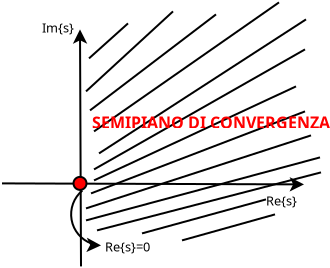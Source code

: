 <?xml version="1.0" encoding="UTF-8"?>
<dia:diagram xmlns:dia="http://www.lysator.liu.se/~alla/dia/">
  <dia:layer name="Background" visible="true">
    <dia:object type="Standard - Line" version="0" id="O0">
      <dia:attribute name="obj_pos">
        <dia:point val="4.95,2.2"/>
      </dia:attribute>
      <dia:attribute name="obj_bb">
        <dia:rectangle val="4.45,2.148;5.45,14.1"/>
      </dia:attribute>
      <dia:attribute name="conn_endpoints">
        <dia:point val="4.95,2.2"/>
        <dia:point val="5,14.05"/>
      </dia:attribute>
      <dia:attribute name="numcp">
        <dia:int val="1"/>
      </dia:attribute>
      <dia:attribute name="start_arrow">
        <dia:enum val="22"/>
      </dia:attribute>
      <dia:attribute name="start_arrow_length">
        <dia:real val="0.5"/>
      </dia:attribute>
      <dia:attribute name="start_arrow_width">
        <dia:real val="0.5"/>
      </dia:attribute>
    </dia:object>
    <dia:object type="Standard - Line" version="0" id="O1">
      <dia:attribute name="obj_pos">
        <dia:point val="1.05,9.9"/>
      </dia:attribute>
      <dia:attribute name="obj_bb">
        <dia:rectangle val="1.0,9.45;16.202,10.45"/>
      </dia:attribute>
      <dia:attribute name="conn_endpoints">
        <dia:point val="1.05,9.9"/>
        <dia:point val="16.15,9.95"/>
      </dia:attribute>
      <dia:attribute name="numcp">
        <dia:int val="1"/>
      </dia:attribute>
      <dia:attribute name="end_arrow">
        <dia:enum val="22"/>
      </dia:attribute>
      <dia:attribute name="end_arrow_length">
        <dia:real val="0.5"/>
      </dia:attribute>
      <dia:attribute name="end_arrow_width">
        <dia:real val="0.5"/>
      </dia:attribute>
    </dia:object>
    <dia:object type="Standard - Text" version="1" id="O2">
      <dia:attribute name="obj_pos">
        <dia:point val="3.05,2.35"/>
      </dia:attribute>
      <dia:attribute name="obj_bb">
        <dia:rectangle val="3.05,1.79;4.852,2.782"/>
      </dia:attribute>
      <dia:attribute name="text">
        <dia:composite type="text">
          <dia:attribute name="string">
            <dia:string>#Im{s}#</dia:string>
          </dia:attribute>
          <dia:attribute name="font">
            <dia:font family="sans" style="0" name="Helvetica"/>
          </dia:attribute>
          <dia:attribute name="height">
            <dia:real val="0.8"/>
          </dia:attribute>
          <dia:attribute name="pos">
            <dia:point val="3.05,2.35"/>
          </dia:attribute>
          <dia:attribute name="color">
            <dia:color val="#000000"/>
          </dia:attribute>
          <dia:attribute name="alignment">
            <dia:enum val="0"/>
          </dia:attribute>
        </dia:composite>
      </dia:attribute>
      <dia:attribute name="valign">
        <dia:enum val="3"/>
      </dia:attribute>
    </dia:object>
    <dia:object type="Standard - Text" version="1" id="O3">
      <dia:attribute name="obj_pos">
        <dia:point val="14.25,11"/>
      </dia:attribute>
      <dia:attribute name="obj_bb">
        <dia:rectangle val="14.25,10.44;16.052,11.432"/>
      </dia:attribute>
      <dia:attribute name="text">
        <dia:composite type="text">
          <dia:attribute name="string">
            <dia:string>#Re{s}#</dia:string>
          </dia:attribute>
          <dia:attribute name="font">
            <dia:font family="sans" style="0" name="Helvetica"/>
          </dia:attribute>
          <dia:attribute name="height">
            <dia:real val="0.8"/>
          </dia:attribute>
          <dia:attribute name="pos">
            <dia:point val="14.25,11"/>
          </dia:attribute>
          <dia:attribute name="color">
            <dia:color val="#000000"/>
          </dia:attribute>
          <dia:attribute name="alignment">
            <dia:enum val="0"/>
          </dia:attribute>
        </dia:composite>
      </dia:attribute>
      <dia:attribute name="valign">
        <dia:enum val="3"/>
      </dia:attribute>
    </dia:object>
    <dia:object type="Standard - Ellipse" version="0" id="O4">
      <dia:attribute name="obj_pos">
        <dia:point val="4.625,9.575"/>
      </dia:attribute>
      <dia:attribute name="obj_bb">
        <dia:rectangle val="4.575,9.525;5.325,10.275"/>
      </dia:attribute>
      <dia:attribute name="elem_corner">
        <dia:point val="4.625,9.575"/>
      </dia:attribute>
      <dia:attribute name="elem_width">
        <dia:real val="0.65"/>
      </dia:attribute>
      <dia:attribute name="elem_height">
        <dia:real val="0.65"/>
      </dia:attribute>
      <dia:attribute name="inner_color">
        <dia:color val="#ff0000"/>
      </dia:attribute>
    </dia:object>
    <dia:object type="Standard - Text" version="1" id="O5">
      <dia:attribute name="obj_pos">
        <dia:point val="6.2,13.3"/>
      </dia:attribute>
      <dia:attribute name="obj_bb">
        <dia:rectangle val="6.2,12.74;8.862,13.732"/>
      </dia:attribute>
      <dia:attribute name="text">
        <dia:composite type="text">
          <dia:attribute name="string">
            <dia:string>#Re{s}=0#</dia:string>
          </dia:attribute>
          <dia:attribute name="font">
            <dia:font family="sans" style="0" name="Helvetica"/>
          </dia:attribute>
          <dia:attribute name="height">
            <dia:real val="0.8"/>
          </dia:attribute>
          <dia:attribute name="pos">
            <dia:point val="6.2,13.3"/>
          </dia:attribute>
          <dia:attribute name="color">
            <dia:color val="#000000"/>
          </dia:attribute>
          <dia:attribute name="alignment">
            <dia:enum val="0"/>
          </dia:attribute>
        </dia:composite>
      </dia:attribute>
      <dia:attribute name="valign">
        <dia:enum val="3"/>
      </dia:attribute>
    </dia:object>
    <dia:object type="Standard - Arc" version="0" id="O6">
      <dia:attribute name="obj_pos">
        <dia:point val="4.95,9.9"/>
      </dia:attribute>
      <dia:attribute name="obj_bb">
        <dia:rectangle val="4.381,9.837;6.49,13.208"/>
      </dia:attribute>
      <dia:attribute name="conn_endpoints">
        <dia:point val="4.95,9.9"/>
        <dia:point val="6,13"/>
      </dia:attribute>
      <dia:attribute name="curve_distance">
        <dia:real val="1"/>
      </dia:attribute>
      <dia:attribute name="end_arrow">
        <dia:enum val="22"/>
      </dia:attribute>
      <dia:attribute name="end_arrow_length">
        <dia:real val="0.5"/>
      </dia:attribute>
      <dia:attribute name="end_arrow_width">
        <dia:real val="0.5"/>
      </dia:attribute>
      <dia:connections>
        <dia:connection handle="0" to="O4" connection="8"/>
      </dia:connections>
    </dia:object>
    <dia:object type="Standard - Line" version="0" id="O7">
      <dia:attribute name="obj_pos">
        <dia:point val="5.25,5.3"/>
      </dia:attribute>
      <dia:attribute name="obj_bb">
        <dia:rectangle val="5.179,1.229;9.671,5.371"/>
      </dia:attribute>
      <dia:attribute name="conn_endpoints">
        <dia:point val="5.25,5.3"/>
        <dia:point val="9.6,1.3"/>
      </dia:attribute>
      <dia:attribute name="numcp">
        <dia:int val="1"/>
      </dia:attribute>
    </dia:object>
    <dia:object type="Standard - Line" version="0" id="O8">
      <dia:attribute name="obj_pos">
        <dia:point val="5.45,6.25"/>
      </dia:attribute>
      <dia:attribute name="obj_bb">
        <dia:rectangle val="5.38,1.38;11.82,6.32"/>
      </dia:attribute>
      <dia:attribute name="conn_endpoints">
        <dia:point val="5.45,6.25"/>
        <dia:point val="11.75,1.45"/>
      </dia:attribute>
      <dia:attribute name="numcp">
        <dia:int val="1"/>
      </dia:attribute>
    </dia:object>
    <dia:object type="Standard - Line" version="0" id="O9">
      <dia:attribute name="obj_pos">
        <dia:point val="5.65,7.3"/>
      </dia:attribute>
      <dia:attribute name="obj_bb">
        <dia:rectangle val="5.58,0.78;14.97,7.37"/>
      </dia:attribute>
      <dia:attribute name="conn_endpoints">
        <dia:point val="5.65,7.3"/>
        <dia:point val="14.9,0.85"/>
      </dia:attribute>
      <dia:attribute name="numcp">
        <dia:int val="1"/>
      </dia:attribute>
    </dia:object>
    <dia:object type="Standard - Line" version="0" id="O10">
      <dia:attribute name="obj_pos">
        <dia:point val="5.9,8.4"/>
      </dia:attribute>
      <dia:attribute name="obj_bb">
        <dia:rectangle val="5.831,1.631;16.319,8.469"/>
      </dia:attribute>
      <dia:attribute name="conn_endpoints">
        <dia:point val="5.9,8.4"/>
        <dia:point val="16.25,1.7"/>
      </dia:attribute>
      <dia:attribute name="numcp">
        <dia:int val="1"/>
      </dia:attribute>
    </dia:object>
    <dia:object type="Standard - Line" version="0" id="O11">
      <dia:attribute name="obj_pos">
        <dia:point val="5.4,3.65"/>
      </dia:attribute>
      <dia:attribute name="obj_bb">
        <dia:rectangle val="5.329,1.829;7.421,3.721"/>
      </dia:attribute>
      <dia:attribute name="conn_endpoints">
        <dia:point val="5.4,3.65"/>
        <dia:point val="7.35,1.9"/>
      </dia:attribute>
      <dia:attribute name="numcp">
        <dia:int val="1"/>
      </dia:attribute>
    </dia:object>
    <dia:object type="Standard - Line" version="0" id="O12">
      <dia:attribute name="obj_pos">
        <dia:point val="5.65,9.2"/>
      </dia:attribute>
      <dia:attribute name="obj_bb">
        <dia:rectangle val="5.582,3.132;16.268,9.268"/>
      </dia:attribute>
      <dia:attribute name="conn_endpoints">
        <dia:point val="5.65,9.2"/>
        <dia:point val="16.2,3.2"/>
      </dia:attribute>
      <dia:attribute name="numcp">
        <dia:int val="1"/>
      </dia:attribute>
    </dia:object>
    <dia:object type="Standard - Line" version="0" id="O13">
      <dia:attribute name="obj_pos">
        <dia:point val="5.65,9.75"/>
      </dia:attribute>
      <dia:attribute name="obj_bb">
        <dia:rectangle val="5.584,4.984;15.816,9.816"/>
      </dia:attribute>
      <dia:attribute name="conn_endpoints">
        <dia:point val="5.65,9.75"/>
        <dia:point val="15.75,5.05"/>
      </dia:attribute>
      <dia:attribute name="numcp">
        <dia:int val="1"/>
      </dia:attribute>
    </dia:object>
    <dia:object type="Standard - Line" version="0" id="O14">
      <dia:attribute name="obj_pos">
        <dia:point val="5.5,10.4"/>
      </dia:attribute>
      <dia:attribute name="obj_bb">
        <dia:rectangle val="5.435,6.235;16.265,10.465"/>
      </dia:attribute>
      <dia:attribute name="conn_endpoints">
        <dia:point val="5.5,10.4"/>
        <dia:point val="16.2,6.3"/>
      </dia:attribute>
      <dia:attribute name="numcp">
        <dia:int val="1"/>
      </dia:attribute>
    </dia:object>
    <dia:object type="Standard - Line" version="0" id="O15">
      <dia:attribute name="obj_pos">
        <dia:point val="5.25,11.15"/>
      </dia:attribute>
      <dia:attribute name="obj_bb">
        <dia:rectangle val="5.187,7.437;16.563,11.213"/>
      </dia:attribute>
      <dia:attribute name="conn_endpoints">
        <dia:point val="5.25,11.15"/>
        <dia:point val="16.5,7.5"/>
      </dia:attribute>
      <dia:attribute name="numcp">
        <dia:int val="1"/>
      </dia:attribute>
    </dia:object>
    <dia:object type="Standard - Line" version="0" id="O16">
      <dia:attribute name="obj_pos">
        <dia:point val="5.25,11.75"/>
      </dia:attribute>
      <dia:attribute name="obj_bb">
        <dia:rectangle val="5.189,8.539;17.011,11.811"/>
      </dia:attribute>
      <dia:attribute name="conn_endpoints">
        <dia:point val="5.25,11.75"/>
        <dia:point val="16.95,8.6"/>
      </dia:attribute>
      <dia:attribute name="numcp">
        <dia:int val="1"/>
      </dia:attribute>
    </dia:object>
    <dia:object type="Standard - Line" version="0" id="O17">
      <dia:attribute name="obj_pos">
        <dia:point val="5.8,12.25"/>
      </dia:attribute>
      <dia:attribute name="obj_bb">
        <dia:rectangle val="5.739,9.289;17.061,12.311"/>
      </dia:attribute>
      <dia:attribute name="conn_endpoints">
        <dia:point val="5.8,12.25"/>
        <dia:point val="17,9.35"/>
      </dia:attribute>
      <dia:attribute name="numcp">
        <dia:int val="1"/>
      </dia:attribute>
    </dia:object>
    <dia:object type="Standard - Line" version="0" id="O18">
      <dia:attribute name="obj_pos">
        <dia:point val="8.05,12.4"/>
      </dia:attribute>
      <dia:attribute name="obj_bb">
        <dia:rectangle val="7.989,10.639;14.311,12.461"/>
      </dia:attribute>
      <dia:attribute name="conn_endpoints">
        <dia:point val="8.05,12.4"/>
        <dia:point val="14.25,10.7"/>
      </dia:attribute>
      <dia:attribute name="numcp">
        <dia:int val="1"/>
      </dia:attribute>
    </dia:object>
    <dia:object type="Standard - Line" version="0" id="O19">
      <dia:attribute name="obj_pos">
        <dia:point val="10.05,12.75"/>
      </dia:attribute>
      <dia:attribute name="obj_bb">
        <dia:rectangle val="9.988,11.388;14.762,12.812"/>
      </dia:attribute>
      <dia:attribute name="conn_endpoints">
        <dia:point val="10.05,12.75"/>
        <dia:point val="14.7,11.45"/>
      </dia:attribute>
      <dia:attribute name="numcp">
        <dia:int val="1"/>
      </dia:attribute>
    </dia:object>
    <dia:object type="Standard - Text" version="1" id="O20">
      <dia:attribute name="obj_pos">
        <dia:point val="5.55,7.15"/>
      </dia:attribute>
      <dia:attribute name="obj_bb">
        <dia:rectangle val="5.55,6.268;16.457,7.692"/>
      </dia:attribute>
      <dia:attribute name="text">
        <dia:composite type="text">
          <dia:attribute name="string">
            <dia:string>#SEMIPIANO DI CONVERGENZA#</dia:string>
          </dia:attribute>
          <dia:attribute name="font">
            <dia:font family="almateen" style="80" name="Courier"/>
          </dia:attribute>
          <dia:attribute name="height">
            <dia:real val="1"/>
          </dia:attribute>
          <dia:attribute name="pos">
            <dia:point val="5.55,7.15"/>
          </dia:attribute>
          <dia:attribute name="color">
            <dia:color val="#ff0000"/>
          </dia:attribute>
          <dia:attribute name="alignment">
            <dia:enum val="0"/>
          </dia:attribute>
        </dia:composite>
      </dia:attribute>
      <dia:attribute name="valign">
        <dia:enum val="3"/>
      </dia:attribute>
    </dia:object>
  </dia:layer>
</dia:diagram>
